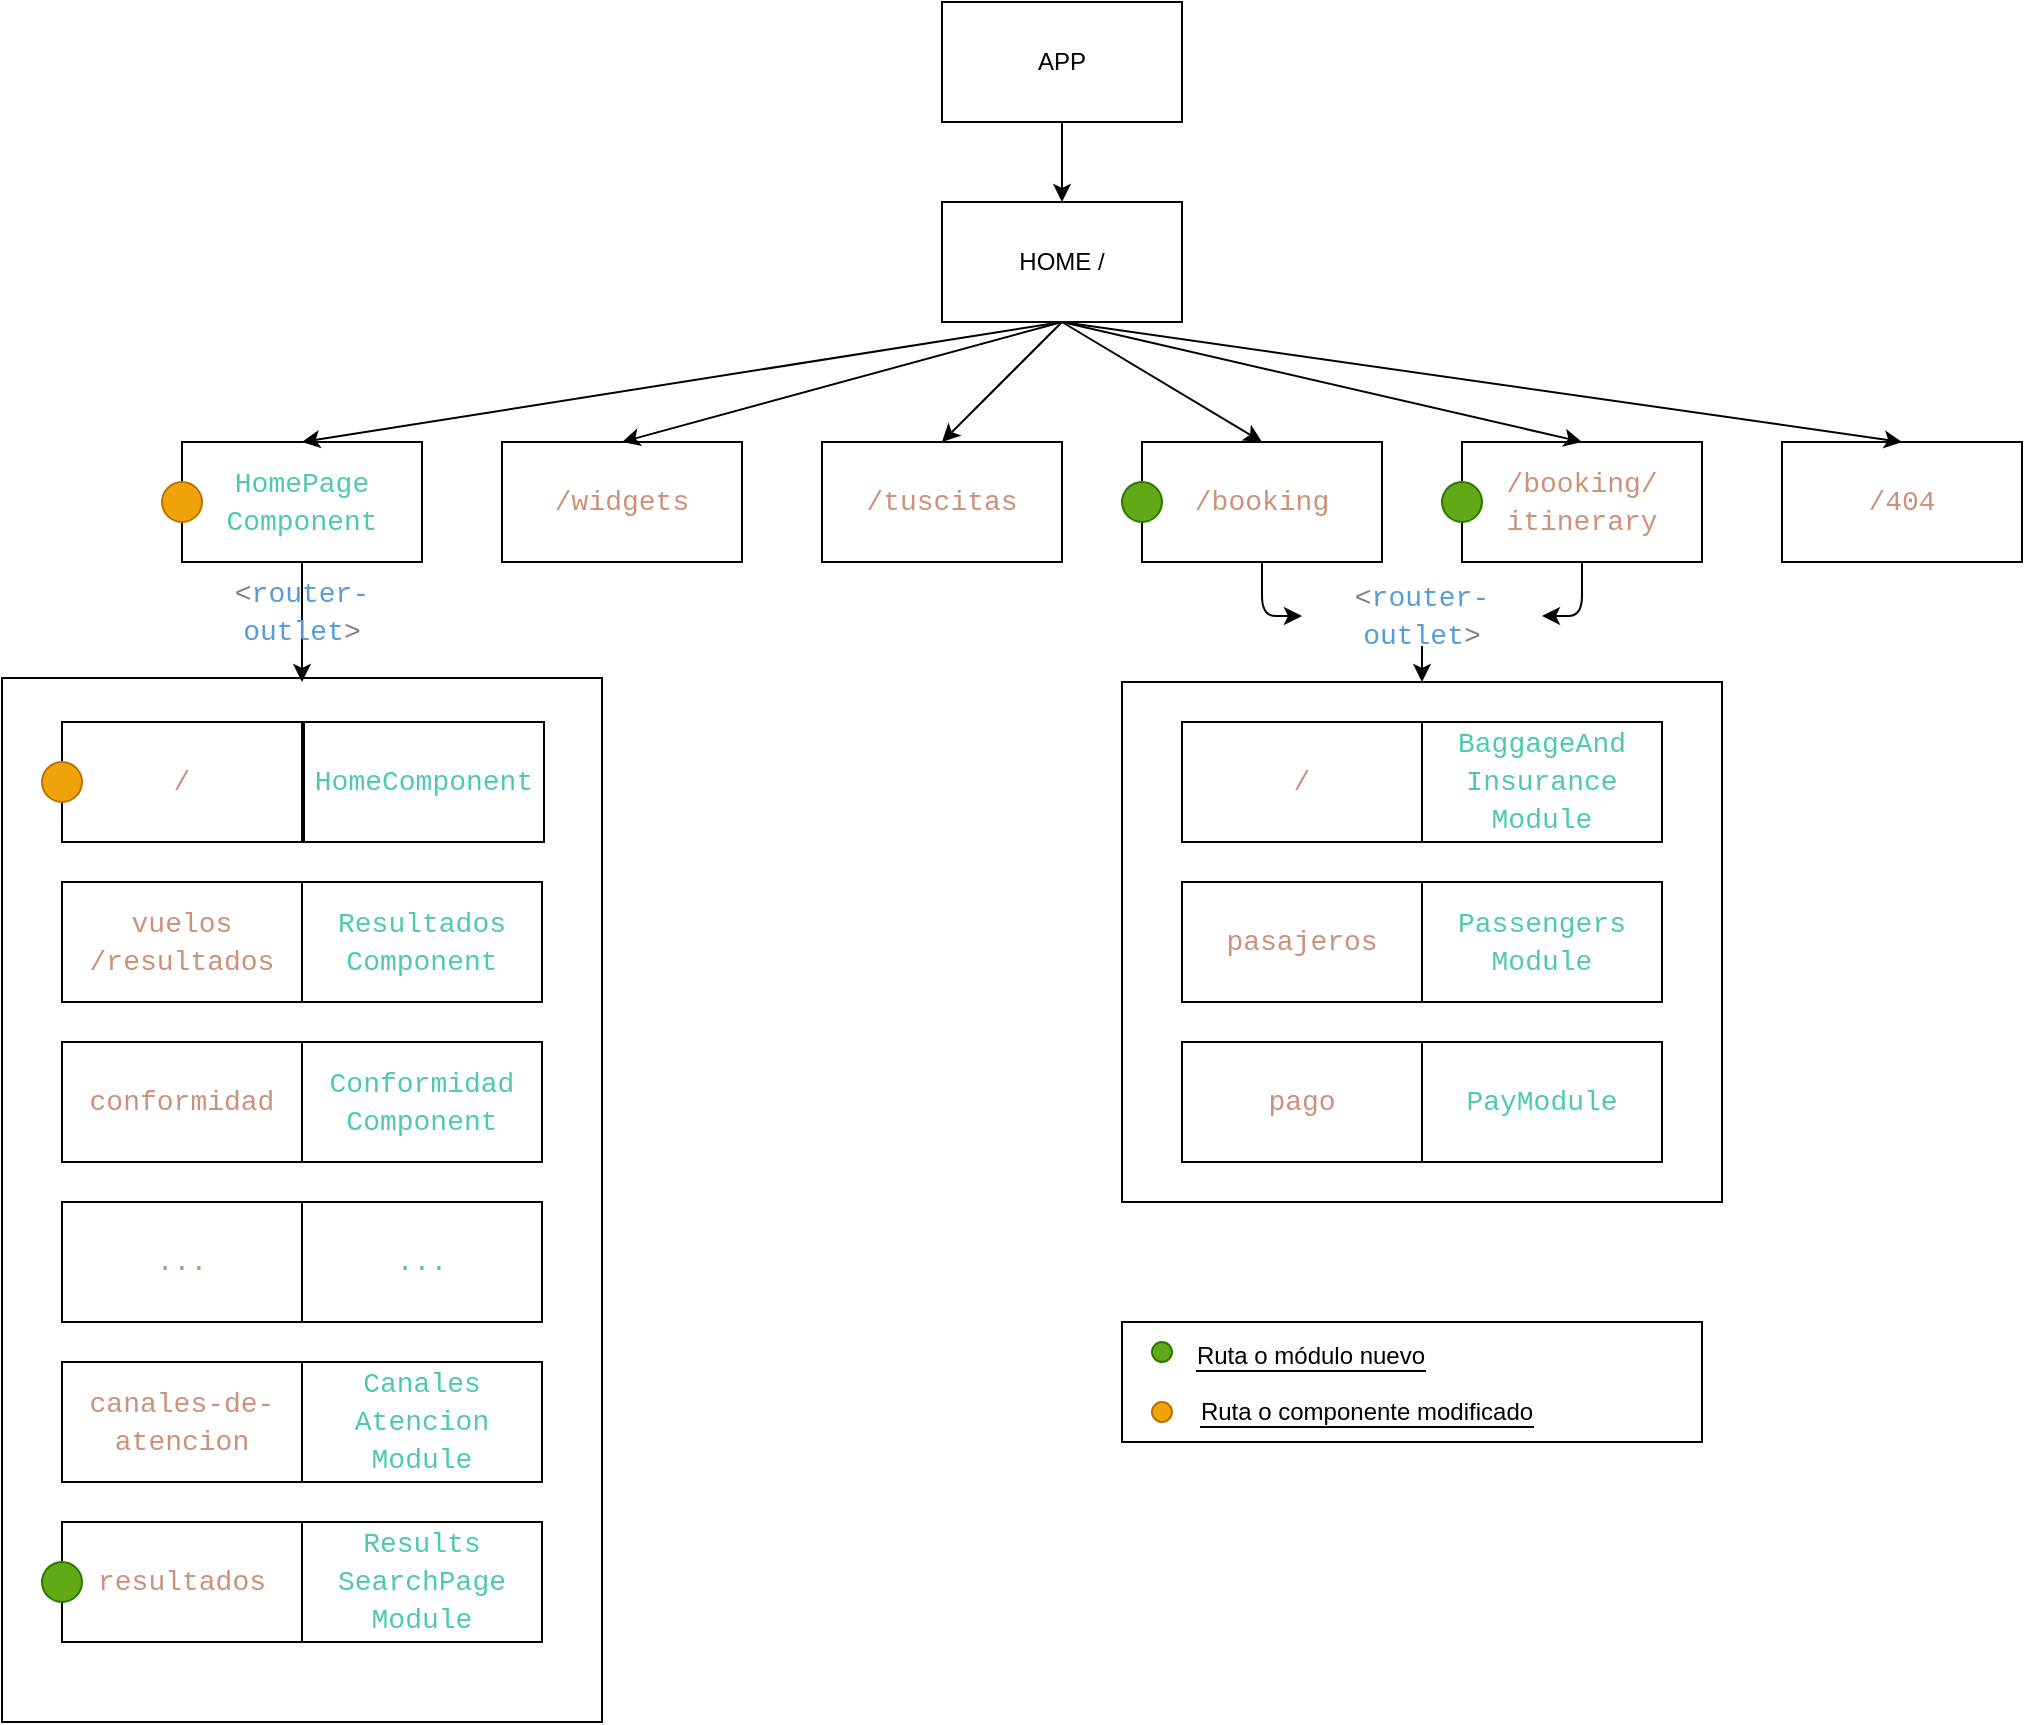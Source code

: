 <mxfile>
    <diagram id="WmZNvmtxixmn01bKekZK" name="Page-1">
        <mxGraphModel dx="1551" dy="571" grid="1" gridSize="10" guides="1" tooltips="1" connect="1" arrows="1" fold="1" page="1" pageScale="1" pageWidth="850" pageHeight="1100" math="0" shadow="0">
            <root>
                <mxCell id="0"/>
                <mxCell id="1" parent="0"/>
                <mxCell id="101" value="" style="rounded=0;whiteSpace=wrap;html=1;strokeColor=#000000;fillColor=none;" vertex="1" parent="1">
                    <mxGeometry x="390" y="400" width="300" height="260" as="geometry"/>
                </mxCell>
                <mxCell id="25" value="" style="rounded=0;whiteSpace=wrap;html=1;strokeColor=#000000;fillColor=none;" parent="1" vertex="1">
                    <mxGeometry x="-170" y="398" width="300" height="522" as="geometry"/>
                </mxCell>
                <mxCell id="110" style="edgeStyle=orthogonalEdgeStyle;html=1;entryX=0.5;entryY=0;entryDx=0;entryDy=0;strokeColor=#000000;" edge="1" parent="1" source="2" target="3">
                    <mxGeometry relative="1" as="geometry"/>
                </mxCell>
                <mxCell id="2" value="&lt;font color=&quot;#000000&quot;&gt;APP&lt;/font&gt;" style="rounded=0;whiteSpace=wrap;html=1;strokeColor=#000000;fillColor=none;" parent="1" vertex="1">
                    <mxGeometry x="300" y="60" width="120" height="60" as="geometry"/>
                </mxCell>
                <mxCell id="10" style="edgeStyle=none;html=1;entryX=0.5;entryY=0;entryDx=0;entryDy=0;strokeColor=#000000;" parent="1" target="5" edge="1">
                    <mxGeometry relative="1" as="geometry">
                        <mxPoint x="360" y="220" as="sourcePoint"/>
                    </mxGeometry>
                </mxCell>
                <mxCell id="13" style="edgeStyle=none;html=1;exitX=0.5;exitY=1;exitDx=0;exitDy=0;entryX=0.5;entryY=0;entryDx=0;entryDy=0;strokeColor=#000000;" parent="1" source="3" target="4" edge="1">
                    <mxGeometry relative="1" as="geometry"/>
                </mxCell>
                <mxCell id="14" style="edgeStyle=none;html=1;exitX=0.5;exitY=1;exitDx=0;exitDy=0;entryX=0.5;entryY=0;entryDx=0;entryDy=0;strokeColor=#000000;" parent="1" source="3" target="6" edge="1">
                    <mxGeometry relative="1" as="geometry"/>
                </mxCell>
                <mxCell id="15" style="edgeStyle=none;html=1;exitX=0.5;exitY=1;exitDx=0;exitDy=0;entryX=0.5;entryY=0;entryDx=0;entryDy=0;strokeColor=#000000;" parent="1" source="3" target="7" edge="1">
                    <mxGeometry relative="1" as="geometry"/>
                </mxCell>
                <mxCell id="3" value="&lt;font color=&quot;#000000&quot;&gt;HOME /&lt;/font&gt;" style="rounded=0;whiteSpace=wrap;html=1;strokeColor=#000000;fillColor=none;" parent="1" vertex="1">
                    <mxGeometry x="300" y="160" width="120" height="60" as="geometry"/>
                </mxCell>
                <mxCell id="4" value="&lt;div style=&quot;color: rgb(204, 204, 204); font-family: Consolas, &amp;quot;Courier New&amp;quot;, monospace; font-size: 14px; line-height: 19px;&quot;&gt;&lt;span style=&quot;color: rgb(206, 145, 120);&quot;&gt;/widgets&lt;/span&gt;&lt;/div&gt;" style="rounded=0;whiteSpace=wrap;html=1;strokeColor=#000000;fillColor=none;" parent="1" vertex="1">
                    <mxGeometry x="80" y="280" width="120" height="60" as="geometry"/>
                </mxCell>
                <mxCell id="26" style="edgeStyle=none;html=1;exitX=0.5;exitY=1;exitDx=0;exitDy=0;strokeColor=#000000;" parent="1" source="5" edge="1">
                    <mxGeometry relative="1" as="geometry">
                        <mxPoint x="-20" y="400" as="targetPoint"/>
                    </mxGeometry>
                </mxCell>
                <mxCell id="5" value="&lt;div style=&quot;color: rgb(204, 204, 204); font-family: Consolas, &amp;quot;Courier New&amp;quot;, monospace; font-size: 14px; line-height: 19px;&quot;&gt;&lt;span style=&quot;color: rgb(78, 201, 176);&quot;&gt;HomePage&lt;/span&gt;&lt;/div&gt;&lt;div style=&quot;color: rgb(204, 204, 204); font-family: Consolas, &amp;quot;Courier New&amp;quot;, monospace; font-size: 14px; line-height: 19px;&quot;&gt;&lt;span style=&quot;color: rgb(78, 201, 176);&quot;&gt;Component&lt;/span&gt;&lt;/div&gt;" style="rounded=0;whiteSpace=wrap;html=1;strokeColor=#000000;fillColor=none;" parent="1" vertex="1">
                    <mxGeometry x="-80" y="280" width="120" height="60" as="geometry"/>
                </mxCell>
                <mxCell id="6" value="&lt;div style=&quot;color: rgb(204, 204, 204); font-family: Consolas, &amp;quot;Courier New&amp;quot;, monospace; font-size: 14px; line-height: 19px;&quot;&gt;&lt;div style=&quot;line-height: 19px;&quot;&gt;&lt;span style=&quot;color: rgb(206, 145, 120);&quot;&gt;/tuscitas&lt;/span&gt;&lt;/div&gt;&lt;/div&gt;" style="rounded=0;whiteSpace=wrap;html=1;strokeColor=#000000;fillColor=none;" parent="1" vertex="1">
                    <mxGeometry x="240" y="280" width="120" height="60" as="geometry"/>
                </mxCell>
                <mxCell id="96" style="edgeStyle=orthogonalEdgeStyle;html=1;entryX=0;entryY=0.5;entryDx=0;entryDy=0;strokeColor=#000000;" edge="1" parent="1" source="7" target="94">
                    <mxGeometry relative="1" as="geometry"/>
                </mxCell>
                <mxCell id="7" value="&lt;div style=&quot;color: rgb(204, 204, 204); font-family: Consolas, &amp;quot;Courier New&amp;quot;, monospace; font-size: 14px; line-height: 19px;&quot;&gt;&lt;div style=&quot;line-height: 19px;&quot;&gt;&lt;div style=&quot;line-height: 19px;&quot;&gt;&lt;span style=&quot;color: rgb(206, 145, 120);&quot;&gt;/booking&lt;/span&gt;&lt;/div&gt;&lt;/div&gt;&lt;/div&gt;" style="rounded=0;whiteSpace=wrap;html=1;strokeColor=#000000;fillColor=none;" parent="1" vertex="1">
                    <mxGeometry x="400" y="280" width="120" height="60" as="geometry"/>
                </mxCell>
                <mxCell id="97" style="edgeStyle=orthogonalEdgeStyle;html=1;exitX=0.5;exitY=1;exitDx=0;exitDy=0;entryX=1;entryY=0.5;entryDx=0;entryDy=0;strokeColor=#000000;" edge="1" parent="1" source="8" target="94">
                    <mxGeometry relative="1" as="geometry"/>
                </mxCell>
                <mxCell id="8" value="&lt;div style=&quot;color: rgb(204, 204, 204); font-family: Consolas, &amp;quot;Courier New&amp;quot;, monospace; font-size: 14px; line-height: 19px;&quot;&gt;&lt;div style=&quot;line-height: 19px;&quot;&gt;&lt;div style=&quot;line-height: 19px;&quot;&gt;&lt;div style=&quot;line-height: 19px;&quot;&gt;&lt;span style=&quot;color: rgb(206, 145, 120);&quot;&gt;/booking/&lt;/span&gt;&lt;/div&gt;&lt;div style=&quot;line-height: 19px;&quot;&gt;&lt;span style=&quot;color: rgb(206, 145, 120);&quot;&gt;itinerary&lt;/span&gt;&lt;/div&gt;&lt;/div&gt;&lt;/div&gt;&lt;/div&gt;" style="rounded=0;whiteSpace=wrap;html=1;strokeColor=#000000;fillColor=none;" parent="1" vertex="1">
                    <mxGeometry x="560" y="280" width="120" height="60" as="geometry"/>
                </mxCell>
                <mxCell id="9" value="&lt;div style=&quot;color: rgb(204, 204, 204); font-family: Consolas, &amp;quot;Courier New&amp;quot;, monospace; font-size: 14px; line-height: 19px;&quot;&gt;&lt;div style=&quot;line-height: 19px;&quot;&gt;&lt;div style=&quot;line-height: 19px;&quot;&gt;&lt;div style=&quot;line-height: 19px;&quot;&gt;&lt;div style=&quot;line-height: 19px;&quot;&gt;&lt;span style=&quot;color: rgb(206, 145, 120);&quot;&gt;/404&lt;/span&gt;&lt;/div&gt;&lt;/div&gt;&lt;/div&gt;&lt;/div&gt;&lt;/div&gt;" style="rounded=0;whiteSpace=wrap;html=1;strokeColor=#000000;fillColor=none;" parent="1" vertex="1">
                    <mxGeometry x="720" y="280" width="120" height="60" as="geometry"/>
                </mxCell>
                <mxCell id="16" style="edgeStyle=none;html=1;exitX=0.5;exitY=1;exitDx=0;exitDy=0;entryX=0.5;entryY=0;entryDx=0;entryDy=0;strokeColor=#000000;" parent="1" source="3" target="8" edge="1">
                    <mxGeometry relative="1" as="geometry"/>
                </mxCell>
                <mxCell id="12" style="edgeStyle=none;html=1;exitX=0.5;exitY=1;exitDx=0;exitDy=0;entryX=0.5;entryY=0;entryDx=0;entryDy=0;strokeColor=#000000;" parent="1" source="3" target="9" edge="1">
                    <mxGeometry relative="1" as="geometry"/>
                </mxCell>
                <mxCell id="28" value="&lt;div style=&quot;color: rgb(204, 204, 204); font-family: Consolas, &amp;quot;Courier New&amp;quot;, monospace; font-size: 14px; line-height: 19px;&quot;&gt;&lt;div style=&quot;line-height: 19px;&quot;&gt;&lt;div style=&quot;line-height: 19px;&quot;&gt;&lt;span style=&quot;color: rgb(78, 201, 176);&quot;&gt;Conformidad&lt;/span&gt;&lt;/div&gt;&lt;div style=&quot;line-height: 19px;&quot;&gt;&lt;span style=&quot;color: rgb(78, 201, 176);&quot;&gt;Component&lt;/span&gt;&lt;/div&gt;&lt;/div&gt;&lt;/div&gt;" style="rounded=0;whiteSpace=wrap;html=1;strokeColor=#000000;fillColor=none;" parent="1" vertex="1">
                    <mxGeometry x="-20" y="580" width="120" height="60" as="geometry"/>
                </mxCell>
                <mxCell id="31" value="&lt;div style=&quot;font-family: Consolas, &amp;quot;Courier New&amp;quot;, monospace; font-size: 14px; line-height: 19px;&quot;&gt;&lt;div style=&quot;line-height: 19px;&quot;&gt;&lt;div style=&quot;line-height: 19px;&quot;&gt;&lt;div style=&quot;line-height: 19px;&quot;&gt;&lt;div style=&quot;line-height: 19px;&quot;&gt;&lt;div style=&quot;line-height: 19px;&quot;&gt;&lt;font style=&quot;&quot; color=&quot;#4ec9b0&quot;&gt;...&lt;/font&gt;&lt;/div&gt;&lt;/div&gt;&lt;/div&gt;&lt;/div&gt;&lt;/div&gt;&lt;/div&gt;" style="rounded=0;whiteSpace=wrap;html=1;strokeColor=#000000;fillColor=none;" parent="1" vertex="1">
                    <mxGeometry x="-20" y="660" width="120" height="60" as="geometry"/>
                </mxCell>
                <mxCell id="35" value="&lt;div style=&quot;color: rgb(204, 204, 204); font-family: Consolas, &amp;quot;Courier New&amp;quot;, monospace; font-size: 14px; line-height: 19px;&quot;&gt;&lt;span style=&quot;color: rgb(206, 145, 120);&quot;&gt;/&lt;/span&gt;&lt;/div&gt;" style="rounded=0;whiteSpace=wrap;html=1;strokeColor=#000000;fillColor=none;" parent="1" vertex="1">
                    <mxGeometry x="-140" y="420" width="120" height="60" as="geometry"/>
                </mxCell>
                <mxCell id="36" value="&lt;div style=&quot;color: rgb(204, 204, 204); font-family: Consolas, &amp;quot;Courier New&amp;quot;, monospace; font-size: 14px; line-height: 19px;&quot;&gt;&lt;div style=&quot;line-height: 19px;&quot;&gt;&lt;span style=&quot;color: rgb(206, 145, 120);&quot;&gt;vuelos&lt;/span&gt;&lt;/div&gt;&lt;div style=&quot;line-height: 19px;&quot;&gt;&lt;span style=&quot;color: rgb(206, 145, 120);&quot;&gt;/resultados&lt;/span&gt;&lt;/div&gt;&lt;/div&gt;" style="rounded=0;whiteSpace=wrap;html=1;strokeColor=#000000;fillColor=none;" parent="1" vertex="1">
                    <mxGeometry x="-140" y="500" width="120" height="60" as="geometry"/>
                </mxCell>
                <mxCell id="37" value="&lt;div style=&quot;color: rgb(204, 204, 204); font-family: Consolas, &amp;quot;Courier New&amp;quot;, monospace; font-size: 14px; line-height: 19px;&quot;&gt;&lt;div style=&quot;line-height: 19px;&quot;&gt;&lt;div style=&quot;line-height: 19px;&quot;&gt;&lt;span style=&quot;color: rgb(206, 145, 120);&quot;&gt;conformidad&lt;/span&gt;&lt;/div&gt;&lt;/div&gt;&lt;/div&gt;" style="rounded=0;whiteSpace=wrap;html=1;strokeColor=#000000;fillColor=none;" parent="1" vertex="1">
                    <mxGeometry x="-140" y="580" width="120" height="60" as="geometry"/>
                </mxCell>
                <mxCell id="39" value="&lt;div style=&quot;font-family: Consolas, &amp;quot;Courier New&amp;quot;, monospace; font-size: 14px; line-height: 19px;&quot;&gt;&lt;div style=&quot;line-height: 19px;&quot;&gt;&lt;div style=&quot;line-height: 19px;&quot;&gt;&lt;div style=&quot;line-height: 19px;&quot;&gt;&lt;div style=&quot;line-height: 19px;&quot;&gt;&lt;div style=&quot;line-height: 19px;&quot;&gt;&lt;font style=&quot;&quot; color=&quot;#ce9178&quot;&gt;...&lt;/font&gt;&lt;/div&gt;&lt;/div&gt;&lt;/div&gt;&lt;/div&gt;&lt;/div&gt;&lt;/div&gt;" style="rounded=0;whiteSpace=wrap;html=1;strokeColor=#000000;fillColor=none;" parent="1" vertex="1">
                    <mxGeometry x="-140" y="660" width="120" height="60" as="geometry"/>
                </mxCell>
                <mxCell id="40" value="&lt;div style=&quot;color: rgb(204, 204, 204); font-family: Consolas, &amp;quot;Courier New&amp;quot;, monospace; font-size: 14px; line-height: 19px;&quot;&gt;&lt;div style=&quot;line-height: 19px;&quot;&gt;&lt;div style=&quot;line-height: 19px;&quot;&gt;&lt;div style=&quot;line-height: 19px;&quot;&gt;&lt;span style=&quot;color: rgb(78, 201, 176);&quot;&gt;Resultados&lt;/span&gt;&lt;/div&gt;&lt;div style=&quot;line-height: 19px;&quot;&gt;&lt;span style=&quot;color: rgb(78, 201, 176);&quot;&gt;Component&lt;/span&gt;&lt;/div&gt;&lt;/div&gt;&lt;/div&gt;&lt;/div&gt;" style="rounded=0;whiteSpace=wrap;html=1;strokeColor=#000000;fillColor=none;" parent="1" vertex="1">
                    <mxGeometry x="-20" y="500" width="120" height="60" as="geometry"/>
                </mxCell>
                <mxCell id="41" value="&lt;div style=&quot;color: rgb(204, 204, 204); font-family: Consolas, &amp;quot;Courier New&amp;quot;, monospace; font-size: 14px; line-height: 19px;&quot;&gt;&lt;div style=&quot;line-height: 19px;&quot;&gt;&lt;div style=&quot;line-height: 19px;&quot;&gt;&lt;div style=&quot;line-height: 19px;&quot;&gt;&lt;span style=&quot;color: rgb(78, 201, 176);&quot;&gt;HomeComponent&lt;/span&gt;&lt;/div&gt;&lt;/div&gt;&lt;/div&gt;&lt;/div&gt;" style="rounded=0;whiteSpace=wrap;html=1;strokeColor=#000000;fillColor=none;" parent="1" vertex="1">
                    <mxGeometry x="-19" y="420" width="120" height="60" as="geometry"/>
                </mxCell>
                <mxCell id="49" value="&lt;div style=&quot;color: rgb(204, 204, 204); font-family: Consolas, &amp;quot;Courier New&amp;quot;, monospace; font-size: 14px; line-height: 19px;&quot;&gt;&lt;div style=&quot;line-height: 19px;&quot;&gt;&lt;div style=&quot;line-height: 19px;&quot;&gt;&lt;div style=&quot;line-height: 19px;&quot;&gt;&lt;div style=&quot;line-height: 19px;&quot;&gt;&lt;div style=&quot;line-height: 19px;&quot;&gt;&lt;div style=&quot;line-height: 19px;&quot;&gt;&lt;div style=&quot;line-height: 19px;&quot;&gt;&lt;span style=&quot;color: rgb(78, 201, 176);&quot;&gt;Canales&lt;/span&gt;&lt;/div&gt;&lt;div style=&quot;line-height: 19px;&quot;&gt;&lt;span style=&quot;color: #4ec9b0;&quot;&gt;Atencion&lt;/span&gt;&lt;/div&gt;&lt;div style=&quot;line-height: 19px;&quot;&gt;&lt;span style=&quot;color: rgb(78, 201, 176);&quot;&gt;Module&lt;/span&gt;&lt;/div&gt;&lt;/div&gt;&lt;/div&gt;&lt;/div&gt;&lt;/div&gt;&lt;/div&gt;&lt;/div&gt;&lt;/div&gt;" style="rounded=0;whiteSpace=wrap;html=1;strokeColor=#000000;fillColor=none;" parent="1" vertex="1">
                    <mxGeometry x="-20" y="740" width="120" height="60" as="geometry"/>
                </mxCell>
                <mxCell id="50" value="&lt;div style=&quot;color: rgb(204, 204, 204); font-family: Consolas, &amp;quot;Courier New&amp;quot;, monospace; font-size: 14px; line-height: 19px;&quot;&gt;&lt;div style=&quot;line-height: 19px;&quot;&gt;&lt;div style=&quot;line-height: 19px;&quot;&gt;&lt;div style=&quot;line-height: 19px;&quot;&gt;&lt;div style=&quot;line-height: 19px;&quot;&gt;&lt;div style=&quot;line-height: 19px;&quot;&gt;&lt;div style=&quot;line-height: 19px;&quot;&gt;&lt;div style=&quot;line-height: 19px;&quot;&gt;&lt;span style=&quot;color: rgb(206, 145, 120);&quot;&gt;canales-de-atencion&lt;/span&gt;&lt;/div&gt;&lt;/div&gt;&lt;/div&gt;&lt;/div&gt;&lt;/div&gt;&lt;/div&gt;&lt;/div&gt;&lt;/div&gt;" style="rounded=0;whiteSpace=wrap;html=1;strokeColor=#000000;fillColor=none;" parent="1" vertex="1">
                    <mxGeometry x="-140" y="740" width="120" height="60" as="geometry"/>
                </mxCell>
                <mxCell id="58" value="" style="ellipse;whiteSpace=wrap;html=1;aspect=fixed;strokeColor=#2D7600;fillColor=#60a917;fontColor=#ffffff;" parent="1" vertex="1">
                    <mxGeometry x="390" y="300" width="20" height="20" as="geometry"/>
                </mxCell>
                <mxCell id="59" value="" style="ellipse;whiteSpace=wrap;html=1;aspect=fixed;strokeColor=#2D7600;fillColor=#60a917;fontColor=#ffffff;" parent="1" vertex="1">
                    <mxGeometry x="550" y="300" width="20" height="20" as="geometry"/>
                </mxCell>
                <mxCell id="60" value="" style="ellipse;whiteSpace=wrap;html=1;aspect=fixed;strokeColor=#BD7000;fillColor=#f0a30a;fontColor=#000000;" parent="1" vertex="1">
                    <mxGeometry x="-150" y="440" width="20" height="20" as="geometry"/>
                </mxCell>
                <mxCell id="90" value="&lt;div style=&quot;color: rgb(204, 204, 204); font-family: Consolas, &amp;quot;Courier New&amp;quot;, monospace; font-size: 14px; line-height: 19px;&quot;&gt;&lt;div style=&quot;line-height: 19px;&quot;&gt;&lt;div style=&quot;line-height: 19px;&quot;&gt;&lt;div style=&quot;line-height: 19px;&quot;&gt;&lt;div style=&quot;line-height: 19px;&quot;&gt;&lt;div style=&quot;line-height: 19px;&quot;&gt;&lt;div style=&quot;line-height: 19px;&quot;&gt;&lt;span style=&quot;color: rgb(78, 201, 176);&quot;&gt;Results&lt;/span&gt;&lt;/div&gt;&lt;div style=&quot;line-height: 19px;&quot;&gt;&lt;span style=&quot;color: #4ec9b0;&quot;&gt;SearchPage&lt;/span&gt;&lt;/div&gt;&lt;div style=&quot;line-height: 19px;&quot;&gt;&lt;span style=&quot;color: rgb(78, 201, 176);&quot;&gt;Module&lt;/span&gt;&lt;/div&gt;&lt;/div&gt;&lt;/div&gt;&lt;/div&gt;&lt;/div&gt;&lt;/div&gt;&lt;/div&gt;" style="rounded=0;whiteSpace=wrap;html=1;strokeColor=#000000;fillColor=none;" vertex="1" parent="1">
                    <mxGeometry x="-20" y="820" width="120" height="60" as="geometry"/>
                </mxCell>
                <mxCell id="91" value="&lt;div style=&quot;color: rgb(204, 204, 204); font-family: Consolas, &amp;quot;Courier New&amp;quot;, monospace; font-size: 14px; line-height: 19px;&quot;&gt;&lt;div style=&quot;line-height: 19px;&quot;&gt;&lt;div style=&quot;line-height: 19px;&quot;&gt;&lt;div style=&quot;line-height: 19px;&quot;&gt;&lt;div style=&quot;line-height: 19px;&quot;&gt;&lt;div style=&quot;line-height: 19px;&quot;&gt;&lt;div style=&quot;line-height: 19px;&quot;&gt;&lt;span style=&quot;color: rgb(206, 145, 120);&quot;&gt;resultados&lt;/span&gt;&lt;/div&gt;&lt;/div&gt;&lt;/div&gt;&lt;/div&gt;&lt;/div&gt;&lt;/div&gt;&lt;/div&gt;" style="rounded=0;whiteSpace=wrap;html=1;strokeColor=#000000;fillColor=none;" vertex="1" parent="1">
                    <mxGeometry x="-140" y="820" width="120" height="60" as="geometry"/>
                </mxCell>
                <mxCell id="92" value="" style="ellipse;whiteSpace=wrap;html=1;aspect=fixed;strokeColor=#2D7600;fillColor=#60a917;fontColor=#ffffff;" vertex="1" parent="1">
                    <mxGeometry x="-150" y="840" width="20" height="20" as="geometry"/>
                </mxCell>
                <mxCell id="102" style="edgeStyle=orthogonalEdgeStyle;html=1;exitX=0.5;exitY=1;exitDx=0;exitDy=0;entryX=0.5;entryY=0;entryDx=0;entryDy=0;strokeColor=#000000;" edge="1" parent="1" source="94" target="101">
                    <mxGeometry relative="1" as="geometry"/>
                </mxCell>
                <mxCell id="94" value="&lt;div style=&quot;color: rgb(204, 204, 204); font-family: Consolas, &amp;quot;Courier New&amp;quot;, monospace; font-size: 14px; line-height: 19px;&quot;&gt;&lt;span style=&quot;color: rgb(128, 128, 128);&quot;&gt;&amp;lt;&lt;/span&gt;&lt;span style=&quot;color: rgb(86, 156, 214);&quot;&gt;router-outlet&lt;/span&gt;&lt;span style=&quot;color: rgb(128, 128, 128);&quot;&gt;&amp;gt;&lt;/span&gt;&lt;/div&gt;" style="text;html=1;strokeColor=none;fillColor=none;align=center;verticalAlign=middle;whiteSpace=wrap;rounded=0;" vertex="1" parent="1">
                    <mxGeometry x="480" y="352" width="120" height="30" as="geometry"/>
                </mxCell>
                <mxCell id="98" value="&lt;div style=&quot;color: rgb(204, 204, 204); font-family: Consolas, &amp;quot;Courier New&amp;quot;, monospace; font-size: 14px; line-height: 19px;&quot;&gt;&lt;span style=&quot;color: rgb(206, 145, 120);&quot;&gt;/&lt;/span&gt;&lt;/div&gt;" style="rounded=0;whiteSpace=wrap;html=1;strokeColor=#000000;fillColor=none;" vertex="1" parent="1">
                    <mxGeometry x="420" y="420" width="120" height="60" as="geometry"/>
                </mxCell>
                <mxCell id="99" value="&lt;div style=&quot;color: rgb(204, 204, 204); font-family: Consolas, &amp;quot;Courier New&amp;quot;, monospace; font-size: 14px; line-height: 19px;&quot;&gt;&lt;div style=&quot;line-height: 19px;&quot;&gt;&lt;div style=&quot;line-height: 19px;&quot;&gt;&lt;div style=&quot;line-height: 19px;&quot;&gt;&lt;div style=&quot;line-height: 19px;&quot;&gt;&lt;span style=&quot;color: rgb(78, 201, 176);&quot;&gt;BaggageAnd&lt;/span&gt;&lt;/div&gt;&lt;div style=&quot;line-height: 19px;&quot;&gt;&lt;span style=&quot;color: #4ec9b0;&quot;&gt;Insurance&lt;/span&gt;&lt;/div&gt;&lt;div style=&quot;line-height: 19px;&quot;&gt;&lt;span style=&quot;color: rgb(78, 201, 176);&quot;&gt;Module&lt;/span&gt;&lt;/div&gt;&lt;/div&gt;&lt;/div&gt;&lt;/div&gt;&lt;/div&gt;" style="rounded=0;whiteSpace=wrap;html=1;strokeColor=#000000;fillColor=none;" vertex="1" parent="1">
                    <mxGeometry x="540" y="420" width="120" height="60" as="geometry"/>
                </mxCell>
                <mxCell id="100" value="" style="ellipse;whiteSpace=wrap;html=1;aspect=fixed;strokeColor=#BD7000;fillColor=#f0a30a;fontColor=#000000;" vertex="1" parent="1">
                    <mxGeometry x="-90" y="300" width="20" height="20" as="geometry"/>
                </mxCell>
                <mxCell id="103" value="&lt;div style=&quot;color: rgb(204, 204, 204); font-family: Consolas, &amp;quot;Courier New&amp;quot;, monospace; font-size: 14px; line-height: 19px;&quot;&gt;&lt;div style=&quot;line-height: 19px;&quot;&gt;&lt;span style=&quot;color: rgb(206, 145, 120);&quot;&gt;pasajeros&lt;/span&gt;&lt;/div&gt;&lt;/div&gt;" style="rounded=0;whiteSpace=wrap;html=1;strokeColor=#000000;fillColor=none;" vertex="1" parent="1">
                    <mxGeometry x="420" y="500" width="120" height="60" as="geometry"/>
                </mxCell>
                <mxCell id="104" value="&lt;div style=&quot;color: rgb(204, 204, 204); font-family: Consolas, &amp;quot;Courier New&amp;quot;, monospace; font-size: 14px; line-height: 19px;&quot;&gt;&lt;div style=&quot;line-height: 19px;&quot;&gt;&lt;div style=&quot;line-height: 19px;&quot;&gt;&lt;div style=&quot;line-height: 19px;&quot;&gt;&lt;div style=&quot;line-height: 19px;&quot;&gt;&lt;div style=&quot;line-height: 19px;&quot;&gt;&lt;span style=&quot;color: rgb(78, 201, 176);&quot;&gt;Passengers&lt;/span&gt;&lt;/div&gt;&lt;div style=&quot;line-height: 19px;&quot;&gt;&lt;span style=&quot;color: rgb(78, 201, 176);&quot;&gt;Module&lt;/span&gt;&lt;/div&gt;&lt;/div&gt;&lt;/div&gt;&lt;/div&gt;&lt;/div&gt;&lt;/div&gt;" style="rounded=0;whiteSpace=wrap;html=1;strokeColor=#000000;fillColor=none;" vertex="1" parent="1">
                    <mxGeometry x="540" y="500" width="120" height="60" as="geometry"/>
                </mxCell>
                <mxCell id="105" value="&lt;div style=&quot;font-family: Consolas, &amp;quot;Courier New&amp;quot;, monospace; font-size: 14px; line-height: 19px;&quot;&gt;&lt;div style=&quot;line-height: 19px;&quot;&gt;&lt;font style=&quot;&quot; color=&quot;#ce9178&quot;&gt;pago&lt;/font&gt;&lt;/div&gt;&lt;/div&gt;" style="rounded=0;whiteSpace=wrap;html=1;strokeColor=#000000;fillColor=none;" vertex="1" parent="1">
                    <mxGeometry x="420" y="580" width="120" height="60" as="geometry"/>
                </mxCell>
                <mxCell id="106" value="&lt;div style=&quot;color: rgb(204, 204, 204); font-family: Consolas, &amp;quot;Courier New&amp;quot;, monospace; font-size: 14px; line-height: 19px;&quot;&gt;&lt;div style=&quot;line-height: 19px;&quot;&gt;&lt;div style=&quot;line-height: 19px;&quot;&gt;&lt;div style=&quot;line-height: 19px;&quot;&gt;&lt;div style=&quot;line-height: 19px;&quot;&gt;&lt;div style=&quot;line-height: 19px;&quot;&gt;&lt;div style=&quot;line-height: 19px;&quot;&gt;&lt;span style=&quot;color: rgb(78, 201, 176);&quot;&gt;PayModule&lt;/span&gt;&lt;/div&gt;&lt;/div&gt;&lt;/div&gt;&lt;/div&gt;&lt;/div&gt;&lt;/div&gt;&lt;/div&gt;" style="rounded=0;whiteSpace=wrap;html=1;strokeColor=#000000;fillColor=none;" vertex="1" parent="1">
                    <mxGeometry x="540" y="580" width="120" height="60" as="geometry"/>
                </mxCell>
                <mxCell id="29" value="&lt;div style=&quot;color: rgb(204, 204, 204); font-family: Consolas, &amp;quot;Courier New&amp;quot;, monospace; font-size: 14px; line-height: 19px;&quot;&gt;&lt;span style=&quot;color: rgb(128, 128, 128);&quot;&gt;&amp;lt;&lt;/span&gt;&lt;span style=&quot;color: rgb(86, 156, 214);&quot;&gt;router-outlet&lt;/span&gt;&lt;span style=&quot;color: rgb(128, 128, 128);&quot;&gt;&amp;gt;&lt;/span&gt;&lt;/div&gt;" style="text;html=1;strokeColor=none;fillColor=none;align=center;verticalAlign=middle;whiteSpace=wrap;rounded=0;" parent="1" vertex="1">
                    <mxGeometry x="-80" y="350" width="120" height="30" as="geometry"/>
                </mxCell>
                <mxCell id="111" value="&lt;div style=&quot;font-family: Consolas, &amp;quot;Courier New&amp;quot;, monospace; font-size: 14px; line-height: 19px;&quot;&gt;&lt;div style=&quot;line-height: 19px;&quot;&gt;&lt;br&gt;&lt;/div&gt;&lt;/div&gt;" style="rounded=0;whiteSpace=wrap;html=1;strokeColor=#000000;fillColor=none;" vertex="1" parent="1">
                    <mxGeometry x="390" y="720" width="290" height="60" as="geometry"/>
                </mxCell>
                <mxCell id="112" value="" style="ellipse;whiteSpace=wrap;html=1;aspect=fixed;strokeColor=#2D7600;fillColor=#60a917;fontColor=#ffffff;" vertex="1" parent="1">
                    <mxGeometry x="405" y="730" width="10" height="10" as="geometry"/>
                </mxCell>
                <mxCell id="114" value="&lt;span style=&quot;background-color: rgb(255, 255, 255);&quot;&gt;Ruta o módulo nuevo&lt;/span&gt;" style="text;html=1;strokeColor=none;fillColor=none;align=center;verticalAlign=middle;whiteSpace=wrap;rounded=0;labelBackgroundColor=#000000;fontColor=#000000;" vertex="1" parent="1">
                    <mxGeometry x="397" y="722" width="175" height="30" as="geometry"/>
                </mxCell>
                <mxCell id="115" value="" style="ellipse;whiteSpace=wrap;html=1;aspect=fixed;strokeColor=#BD7000;fillColor=#f0a30a;fontColor=#000000;" vertex="1" parent="1">
                    <mxGeometry x="405" y="760" width="10" height="10" as="geometry"/>
                </mxCell>
                <mxCell id="116" value="&lt;span style=&quot;background-color: rgb(255, 255, 255);&quot;&gt;Ruta o componente modificado&lt;/span&gt;" style="text;html=1;strokeColor=none;fillColor=none;align=center;verticalAlign=middle;whiteSpace=wrap;rounded=0;labelBackgroundColor=#000000;fontColor=#000000;" vertex="1" parent="1">
                    <mxGeometry x="425" y="750" width="175" height="30" as="geometry"/>
                </mxCell>
            </root>
        </mxGraphModel>
    </diagram>
</mxfile>